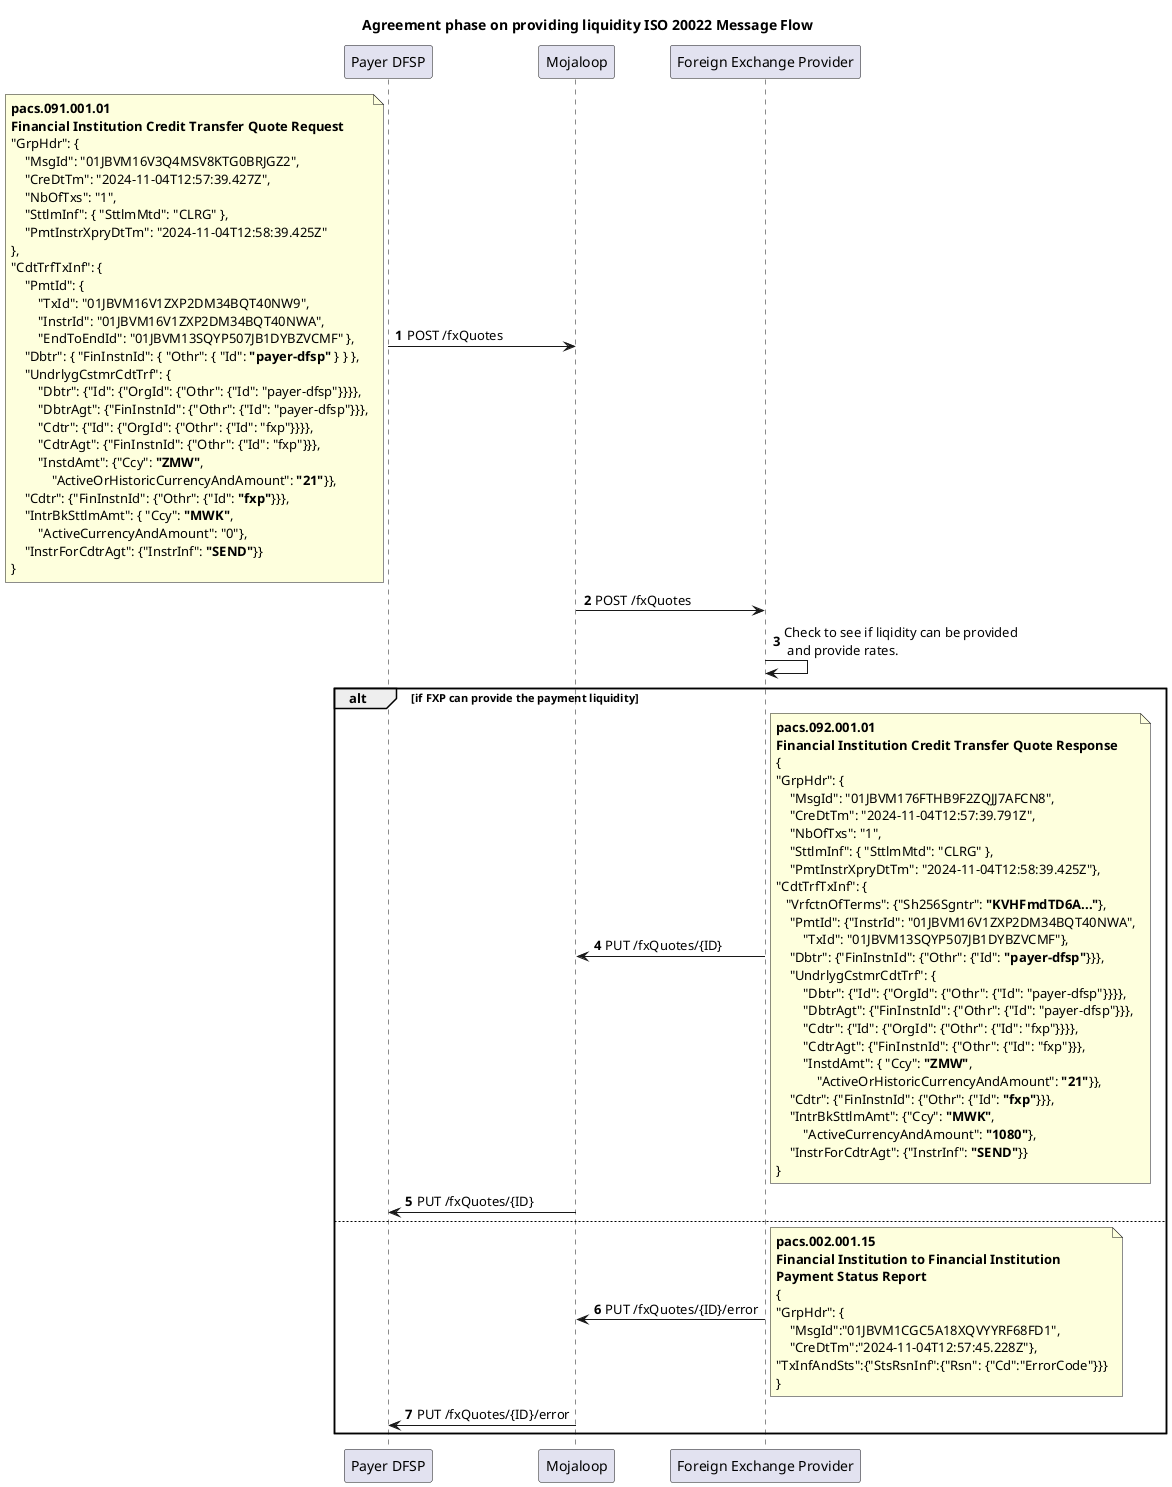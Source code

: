 @startuml

Title Agreement phase on providing liquidity ISO 20022 Message Flow
participant PayerDFSP as "Payer DFSP"
participant Mojaloop as "Mojaloop"
participant FXP as "Foreign Exchange Provider"

autonumber

PayerDFSP -> Mojaloop: POST /fxQuotes
note left
**pacs.091.001.01**
**Financial Institution Credit Transfer Quote Request**
"GrpHdr": {
    "MsgId": "01JBVM16V3Q4MSV8KTG0BRJGZ2",
    "CreDtTm": "2024-11-04T12:57:39.427Z",
    "NbOfTxs": "1",
    "SttlmInf": { "SttlmMtd": "CLRG" },
    "PmtInstrXpryDtTm": "2024-11-04T12:58:39.425Z"
},
"CdtTrfTxInf": {
    "PmtId": {
        "TxId": "01JBVM16V1ZXP2DM34BQT40NW9",
        "InstrId": "01JBVM16V1ZXP2DM34BQT40NWA",
        "EndToEndId": "01JBVM13SQYP507JB1DYBZVCMF" },
    "Dbtr": { "FinInstnId": { "Othr": { "Id": **"payer-dfsp"** } } },
    "UndrlygCstmrCdtTrf": {
        "Dbtr": {"Id": {"OrgId": {"Othr": {"Id": "payer-dfsp"}}}},
        "DbtrAgt": {"FinInstnId": {"Othr": {"Id": "payer-dfsp"}}},
        "Cdtr": {"Id": {"OrgId": {"Othr": {"Id": "fxp"}}}},
        "CdtrAgt": {"FinInstnId": {"Othr": {"Id": "fxp"}}},
        "InstdAmt": {"Ccy": **"ZMW"**,
            "ActiveOrHistoricCurrencyAndAmount": **"21"**}},
    "Cdtr": {"FinInstnId": {"Othr": {"Id": **"fxp"**}}},
    "IntrBkSttlmAmt": { "Ccy": **"MWK"**,
        "ActiveCurrencyAndAmount": "0"},
    "InstrForCdtrAgt": {"InstrInf": **"SEND"**}}
}
end note
Mojaloop -> FXP: POST /fxQuotes
FXP -> FXP: Check to see if liqidity can be provided \n and provide rates.
alt if FXP can provide the payment liquidity
FXP -> Mojaloop: PUT /fxQuotes/{ID}
note right
**pacs.092.001.01**
**Financial Institution Credit Transfer Quote Response**
{
"GrpHdr": {
    "MsgId": "01JBVM176FTHB9F2ZQJJ7AFCN8",
    "CreDtTm": "2024-11-04T12:57:39.791Z",
    "NbOfTxs": "1",
    "SttlmInf": { "SttlmMtd": "CLRG" },
    "PmtInstrXpryDtTm": "2024-11-04T12:58:39.425Z"},
"CdtTrfTxInf": {
   "VrfctnOfTerms": {"Sh256Sgntr": **"KVHFmdTD6A..."**},
    "PmtId": {"InstrId": "01JBVM16V1ZXP2DM34BQT40NWA",
        "TxId": "01JBVM13SQYP507JB1DYBZVCMF"},
    "Dbtr": {"FinInstnId": {"Othr": {"Id": **"payer-dfsp"**}}},
    "UndrlygCstmrCdtTrf": {
        "Dbtr": {"Id": {"OrgId": {"Othr": {"Id": "payer-dfsp"}}}},
        "DbtrAgt": {"FinInstnId": {"Othr": {"Id": "payer-dfsp"}}},
        "Cdtr": {"Id": {"OrgId": {"Othr": {"Id": "fxp"}}}},
        "CdtrAgt": {"FinInstnId": {"Othr": {"Id": "fxp"}}},
        "InstdAmt": { "Ccy": **"ZMW"**,
            "ActiveOrHistoricCurrencyAndAmount": **"21"**}},
    "Cdtr": {"FinInstnId": {"Othr": {"Id": **"fxp"**}}},
    "IntrBkSttlmAmt": {"Ccy": **"MWK"**,
        "ActiveCurrencyAndAmount": **"1080"**},
    "InstrForCdtrAgt": {"InstrInf": **"SEND"**}}
}
end note
Mojaloop -> PayerDFSP: PUT /fxQuotes/{ID}

else

FXP -> Mojaloop: PUT /fxQuotes/{ID}/error 
note right
**pacs.002.001.15**
**Financial Institution to Financial Institution** 
**Payment Status Report**
{
"GrpHdr": {
    "MsgId":"01JBVM1CGC5A18XQVYYRF68FD1",
    "CreDtTm":"2024-11-04T12:57:45.228Z"},
"TxInfAndSts":{"StsRsnInf":{"Rsn": {"Cd":"ErrorCode"}}}
}
end note
Mojaloop -> PayerDFSP: PUT /fxQuotes/{ID}/error 
end


@enduml